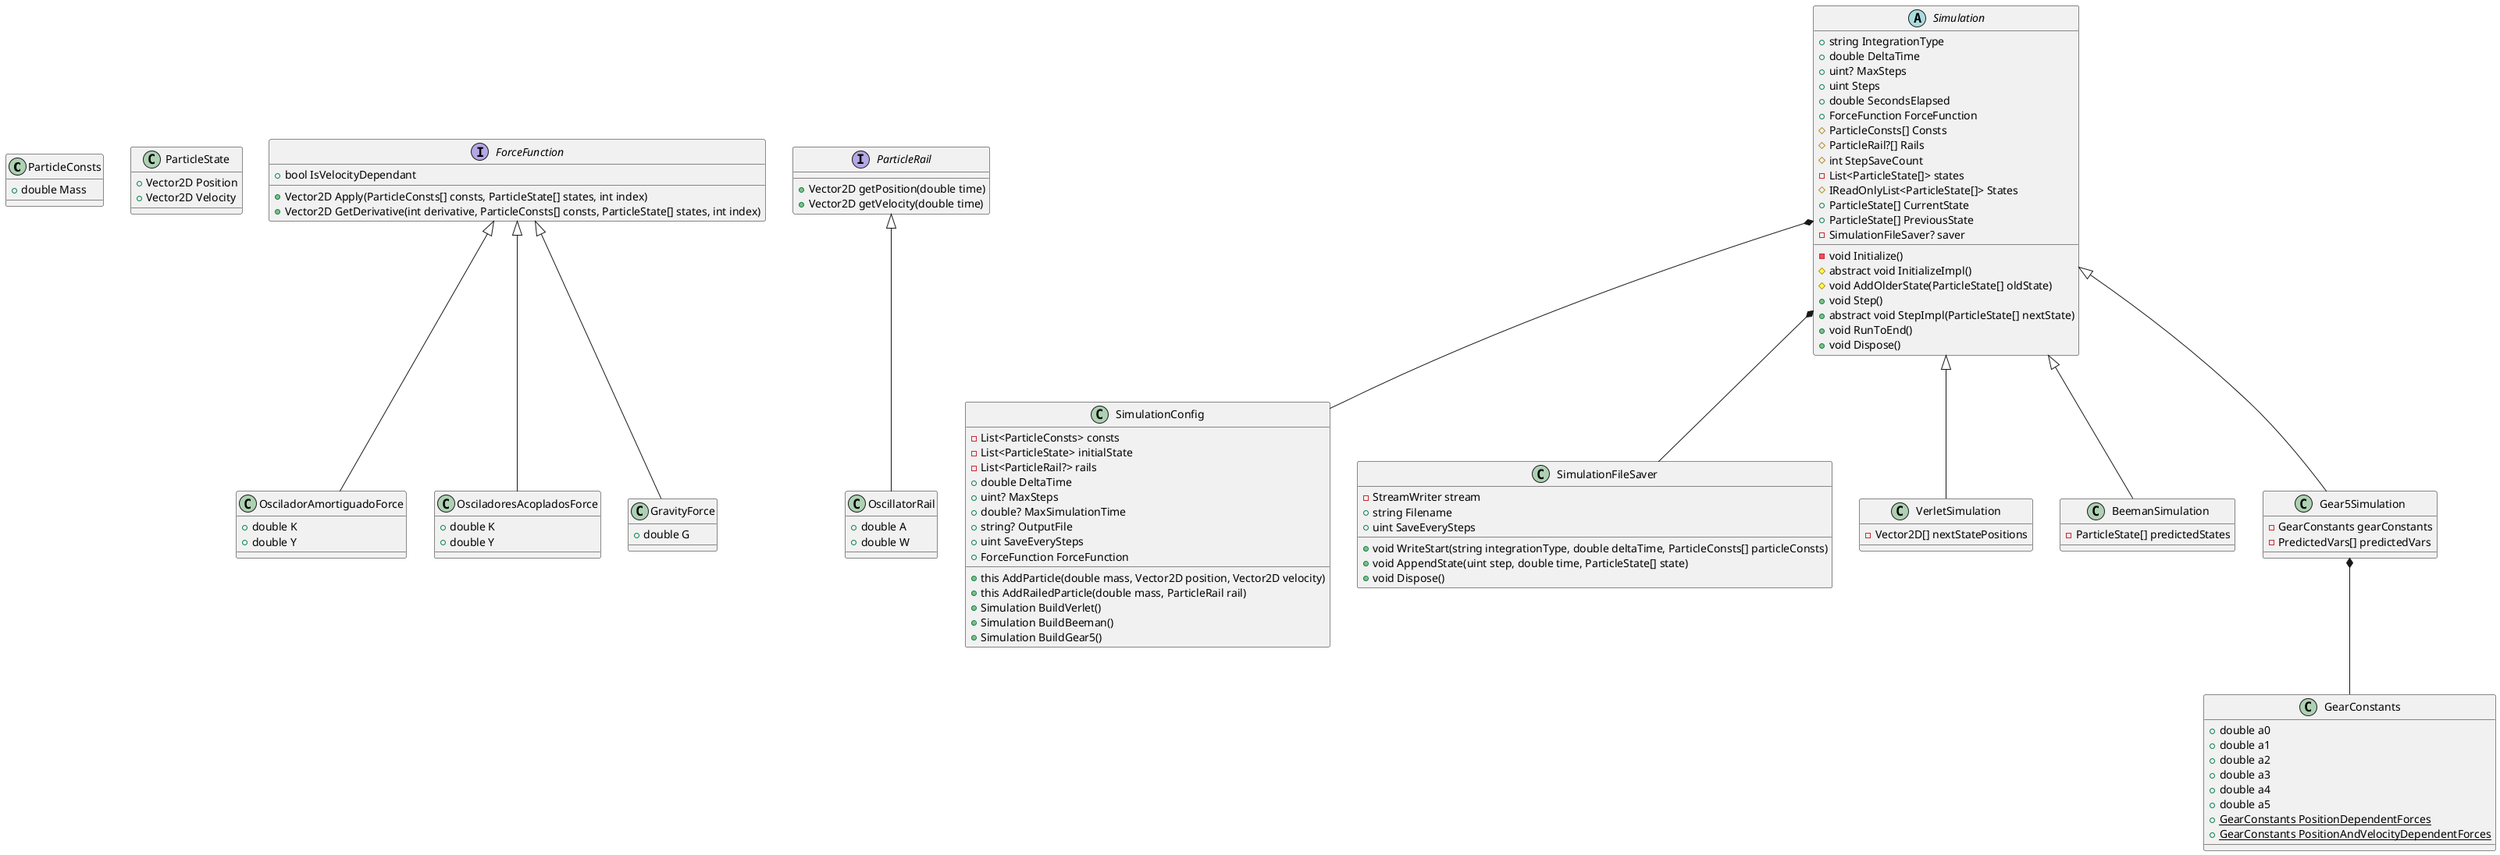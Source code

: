 @startuml

class ParticleConsts {
    + double Mass
}

class ParticleState {
    + Vector2D Position
    + Vector2D Velocity
}

interface ForceFunction {
    + bool IsVelocityDependant
    + Vector2D Apply(ParticleConsts[] consts, ParticleState[] states, int index)
    + Vector2D GetDerivative(int derivative, ParticleConsts[] consts, ParticleState[] states, int index)
}

class OsciladorAmortiguadoForce {
    + double K
    + double Y
}

class OsciladoresAcopladosForce {
    + double K
    + double Y
}

class GravityForce {
    + double G
}

ForceFunction <|-- OsciladorAmortiguadoForce
ForceFunction <|-- OsciladoresAcopladosForce
ForceFunction <|-- GravityForce

interface ParticleRail {
    + Vector2D getPosition(double time)
    + Vector2D getVelocity(double time)
}

class OscillatorRail {
    + double A
    + double W
}

ParticleRail <|-- OscillatorRail

class SimulationConfig {
    - List<ParticleConsts> consts
    - List<ParticleState> initialState
    - List<ParticleRail?> rails
    + double DeltaTime
    + uint? MaxSteps
    + double? MaxSimulationTime
    + string? OutputFile
    + uint SaveEverySteps
    + ForceFunction ForceFunction
    + this AddParticle(double mass, Vector2D position, Vector2D velocity)
    + this AddRailedParticle(double mass, ParticleRail rail)
    + Simulation BuildVerlet()
    + Simulation BuildBeeman()
    + Simulation BuildGear5()
}

class SimulationFileSaver {
    - StreamWriter stream
    + string Filename
    + uint SaveEverySteps
    + void WriteStart(string integrationType, double deltaTime, ParticleConsts[] particleConsts)
    + void AppendState(uint step, double time, ParticleState[] state)
    + void Dispose()
}

abstract class Simulation {
    + string IntegrationType
    + double DeltaTime
    + uint? MaxSteps
    + uint Steps
    + double SecondsElapsed
    + ForceFunction ForceFunction
    # ParticleConsts[] Consts
    # ParticleRail?[] Rails
    # int StepSaveCount
    - List<ParticleState[]> states
    # IReadOnlyList<ParticleState[]> States
    + ParticleState[] CurrentState
    + ParticleState[] PreviousState
    - SimulationFileSaver? saver
    - void Initialize()
    # abstract void InitializeImpl()
    # void AddOlderState(ParticleState[] oldState)
    + void Step()
    + abstract void StepImpl(ParticleState[] nextState)
    + void RunToEnd()
    + void Dispose()
}

Simulation *-- SimulationConfig
Simulation *-- SimulationFileSaver

class VerletSimulation {
    - Vector2D[] nextStatePositions
}

class BeemanSimulation {
    - ParticleState[] predictedStates
}

class Gear5Simulation {
    - GearConstants gearConstants
    - PredictedVars[] predictedVars
}

Simulation <|-- VerletSimulation
Simulation <|-- BeemanSimulation
Simulation <|-- Gear5Simulation

class GearConstants {
    + double a0
    + double a1
    + double a2
    + double a3
    + double a4
    + double a5
    + {static} GearConstants PositionDependentForces
    + {static} GearConstants PositionAndVelocityDependentForces
}

Gear5Simulation *-- GearConstants

@enduml